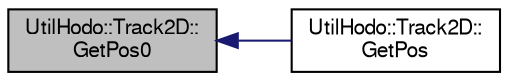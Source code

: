 digraph "UtilHodo::Track2D::GetPos0"
{
  bgcolor="transparent";
  edge [fontname="FreeSans",fontsize="10",labelfontname="FreeSans",labelfontsize="10"];
  node [fontname="FreeSans",fontsize="10",shape=record];
  rankdir="LR";
  Node1 [label="UtilHodo::Track2D::\lGetPos0",height=0.2,width=0.4,color="black", fillcolor="grey75", style="filled" fontcolor="black"];
  Node1 -> Node2 [dir="back",color="midnightblue",fontsize="10",style="solid",fontname="FreeSans"];
  Node2 [label="UtilHodo::Track2D::\lGetPos",height=0.2,width=0.4,color="black",URL="$dd/df6/structUtilHodo_1_1Track2D.html#ade9cb338234eb15522050028394cd1fd"];
}
